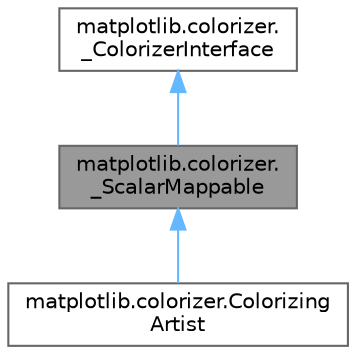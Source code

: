 digraph "matplotlib.colorizer._ScalarMappable"
{
 // LATEX_PDF_SIZE
  bgcolor="transparent";
  edge [fontname=Helvetica,fontsize=10,labelfontname=Helvetica,labelfontsize=10];
  node [fontname=Helvetica,fontsize=10,shape=box,height=0.2,width=0.4];
  Node1 [id="Node000001",label="matplotlib.colorizer.\l_ScalarMappable",height=0.2,width=0.4,color="gray40", fillcolor="grey60", style="filled", fontcolor="black",tooltip=" "];
  Node2 -> Node1 [id="edge3_Node000001_Node000002",dir="back",color="steelblue1",style="solid",tooltip=" "];
  Node2 [id="Node000002",label="matplotlib.colorizer.\l_ColorizerInterface",height=0.2,width=0.4,color="gray40", fillcolor="white", style="filled",URL="$d8/d02/classmatplotlib_1_1colorizer_1_1__ColorizerInterface.html",tooltip=" "];
  Node1 -> Node3 [id="edge4_Node000001_Node000003",dir="back",color="steelblue1",style="solid",tooltip=" "];
  Node3 [id="Node000003",label="matplotlib.colorizer.Colorizing\lArtist",height=0.2,width=0.4,color="gray40", fillcolor="white", style="filled",URL="$dd/d82/classmatplotlib_1_1colorizer_1_1ColorizingArtist.html",tooltip=" "];
}
